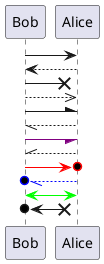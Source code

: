 @startuml

Bob -> Alice
Bob <-- Alice

Bob->X Alice
Bob-->> Alice

Bob-\ Alice
Bob\\-- Alice

Bob-[#purple]/ Alice
Bob//-- Alice

Bob -[#red]>o Alice
Bob o\\[#blue]-- Alice

Bob <-[#00ff00]> Alice
Bob o<->x Alice

@enduml